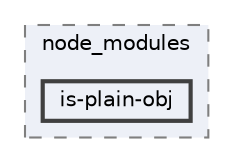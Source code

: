 digraph "pkiclassroomrescheduler/src/main/frontend/node_modules/is-plain-obj"
{
 // LATEX_PDF_SIZE
  bgcolor="transparent";
  edge [fontname=Helvetica,fontsize=10,labelfontname=Helvetica,labelfontsize=10];
  node [fontname=Helvetica,fontsize=10,shape=box,height=0.2,width=0.4];
  compound=true
  subgraph clusterdir_72953eda66ccb3a2722c28e1c3e6c23b {
    graph [ bgcolor="#edf0f7", pencolor="grey50", label="node_modules", fontname=Helvetica,fontsize=10 style="filled,dashed", URL="dir_72953eda66ccb3a2722c28e1c3e6c23b.html",tooltip=""]
  dir_c25ebddf910bca61588cb43b52cfe343 [label="is-plain-obj", fillcolor="#edf0f7", color="grey25", style="filled,bold", URL="dir_c25ebddf910bca61588cb43b52cfe343.html",tooltip=""];
  }
}
